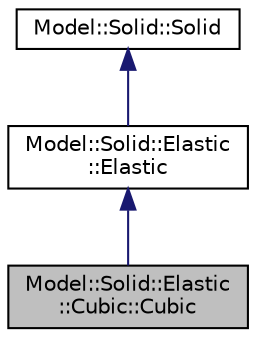 digraph "Model::Solid::Elastic::Cubic::Cubic"
{
  edge [fontname="Helvetica",fontsize="10",labelfontname="Helvetica",labelfontsize="10"];
  node [fontname="Helvetica",fontsize="10",shape=record];
  Node1 [label="Model::Solid::Elastic\l::Cubic::Cubic",height=0.2,width=0.4,color="black", fillcolor="grey75", style="filled", fontcolor="black"];
  Node2 -> Node1 [dir="back",color="midnightblue",fontsize="10",style="solid",fontname="Helvetica"];
  Node2 [label="Model::Solid::Elastic\l::Elastic",height=0.2,width=0.4,color="black", fillcolor="white", style="filled",URL="$classModel_1_1Solid_1_1Elastic_1_1Elastic.html"];
  Node3 -> Node2 [dir="back",color="midnightblue",fontsize="10",style="solid",fontname="Helvetica"];
  Node3 [label="Model::Solid::Solid",height=0.2,width=0.4,color="black", fillcolor="white", style="filled",URL="$classModel_1_1Solid_1_1Solid.html"];
}
